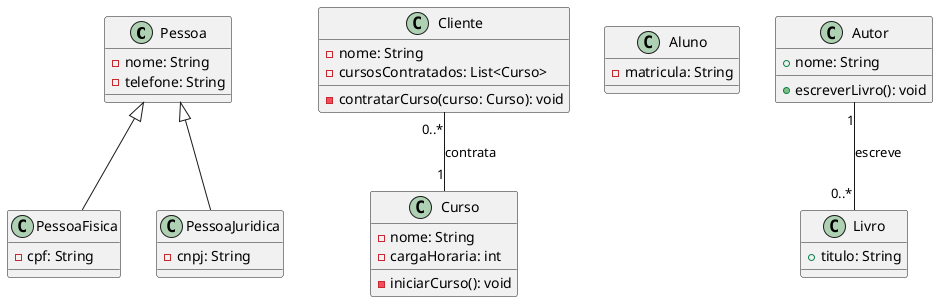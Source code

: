 @startuml

class Pessoa {
  -nome: String
  -telefone: String
}

class PessoaFisica {
  -cpf: String
}

class PessoaJuridica {
  -cnpj: String
}

class Curso {
  -nome: String
  -cargaHoraria: int
  -iniciarCurso(): void
}

class Aluno {
  -matricula: String
}

class Cliente {
  -nome: String
  -cursosContratados: List<Curso>
  -contratarCurso(curso: Curso): void
}

class Autor {
  +nome: String
  +escreverLivro(): void
}

class Livro {
  +titulo: String
}

Pessoa <|-- PessoaFisica
Pessoa <|-- PessoaJuridica
Cliente "0..*" -- "1" Curso : contrata
Autor "1" -- "0..*" Livro : escreve

@enduml
